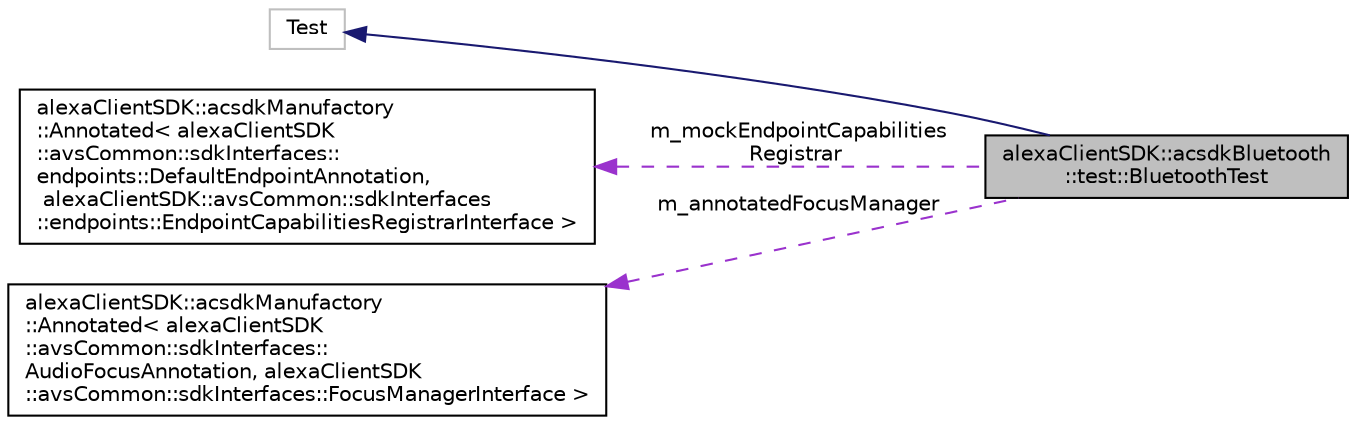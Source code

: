 digraph "alexaClientSDK::acsdkBluetooth::test::BluetoothTest"
{
 // LATEX_PDF_SIZE
  edge [fontname="Helvetica",fontsize="10",labelfontname="Helvetica",labelfontsize="10"];
  node [fontname="Helvetica",fontsize="10",shape=record];
  rankdir="LR";
  Node1 [label="alexaClientSDK::acsdkBluetooth\l::test::BluetoothTest",height=0.2,width=0.4,color="black", fillcolor="grey75", style="filled", fontcolor="black",tooltip=" "];
  Node2 -> Node1 [dir="back",color="midnightblue",fontsize="10",style="solid",fontname="Helvetica"];
  Node2 [label="Test",height=0.2,width=0.4,color="grey75", fillcolor="white", style="filled",tooltip=" "];
  Node3 -> Node1 [dir="back",color="darkorchid3",fontsize="10",style="dashed",label=" m_mockEndpointCapabilities\lRegistrar" ,fontname="Helvetica"];
  Node3 [label="alexaClientSDK::acsdkManufactory\l::Annotated\< alexaClientSDK\l::avsCommon::sdkInterfaces::\lendpoints::DefaultEndpointAnnotation,\l alexaClientSDK::avsCommon::sdkInterfaces\l::endpoints::EndpointCapabilitiesRegistrarInterface \>",height=0.2,width=0.4,color="black", fillcolor="white", style="filled",URL="$structalexa_client_s_d_k_1_1acsdk_manufactory_1_1_annotated.html",tooltip=" "];
  Node4 -> Node1 [dir="back",color="darkorchid3",fontsize="10",style="dashed",label=" m_annotatedFocusManager" ,fontname="Helvetica"];
  Node4 [label="alexaClientSDK::acsdkManufactory\l::Annotated\< alexaClientSDK\l::avsCommon::sdkInterfaces::\lAudioFocusAnnotation, alexaClientSDK\l::avsCommon::sdkInterfaces::FocusManagerInterface \>",height=0.2,width=0.4,color="black", fillcolor="white", style="filled",URL="$structalexa_client_s_d_k_1_1acsdk_manufactory_1_1_annotated.html",tooltip=" "];
}
